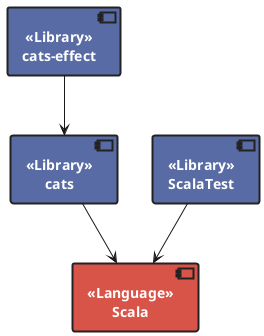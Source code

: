 @startuml

skinparam defaultTextAlignment center

skinparam component {
  fontStyle bold
  borderColor #222
  borderThickness 2
}

skinparam component<< Library >> {
  fontColor white
  backgroundColor #586ba4
}

skinparam component<< New idea >> {
  fontColor black
  backgroundColor #ffe696
}

skinparam component<< Language >> {
  fontColor white
  backgroundColor #d95448
}

component scala as "Scala" << Language >>

component cats as "cats" << Library >>
component scalatest as "ScalaTest" << Library >>

cats --> scala
scalatest --> scala

component cats_effect as "cats-effect" << Library >>
cats_effect --> cats

@enduml
